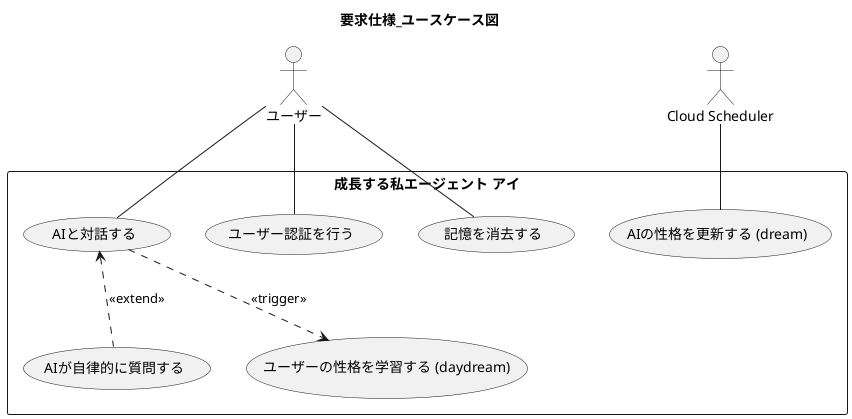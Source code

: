 @startuml
title 要求仕様_ユースケース図

actor "ユーザー" as User

rectangle "成長する私エージェント アイ" {
  usecase "AIと対話する" as Chat
  usecase "ユーザー認証を行う" as Authenticate
  usecase "記憶を消去する" as DeleteMemory
  usecase "AIが自律的に質問する" as AskQuestion
  usecase "ユーザーの性格を学習する (daydream)" as Daydream
  usecase "AIの性格を更新する (dream)" as Dream
}

actor "Cloud Scheduler" as Scheduler

User -- Chat
User -- Authenticate
User -- DeleteMemory

Chat <.. AskQuestion : <<extend>>
Chat ..> Daydream : <<trigger>>
Scheduler -- Dream
@enduml
